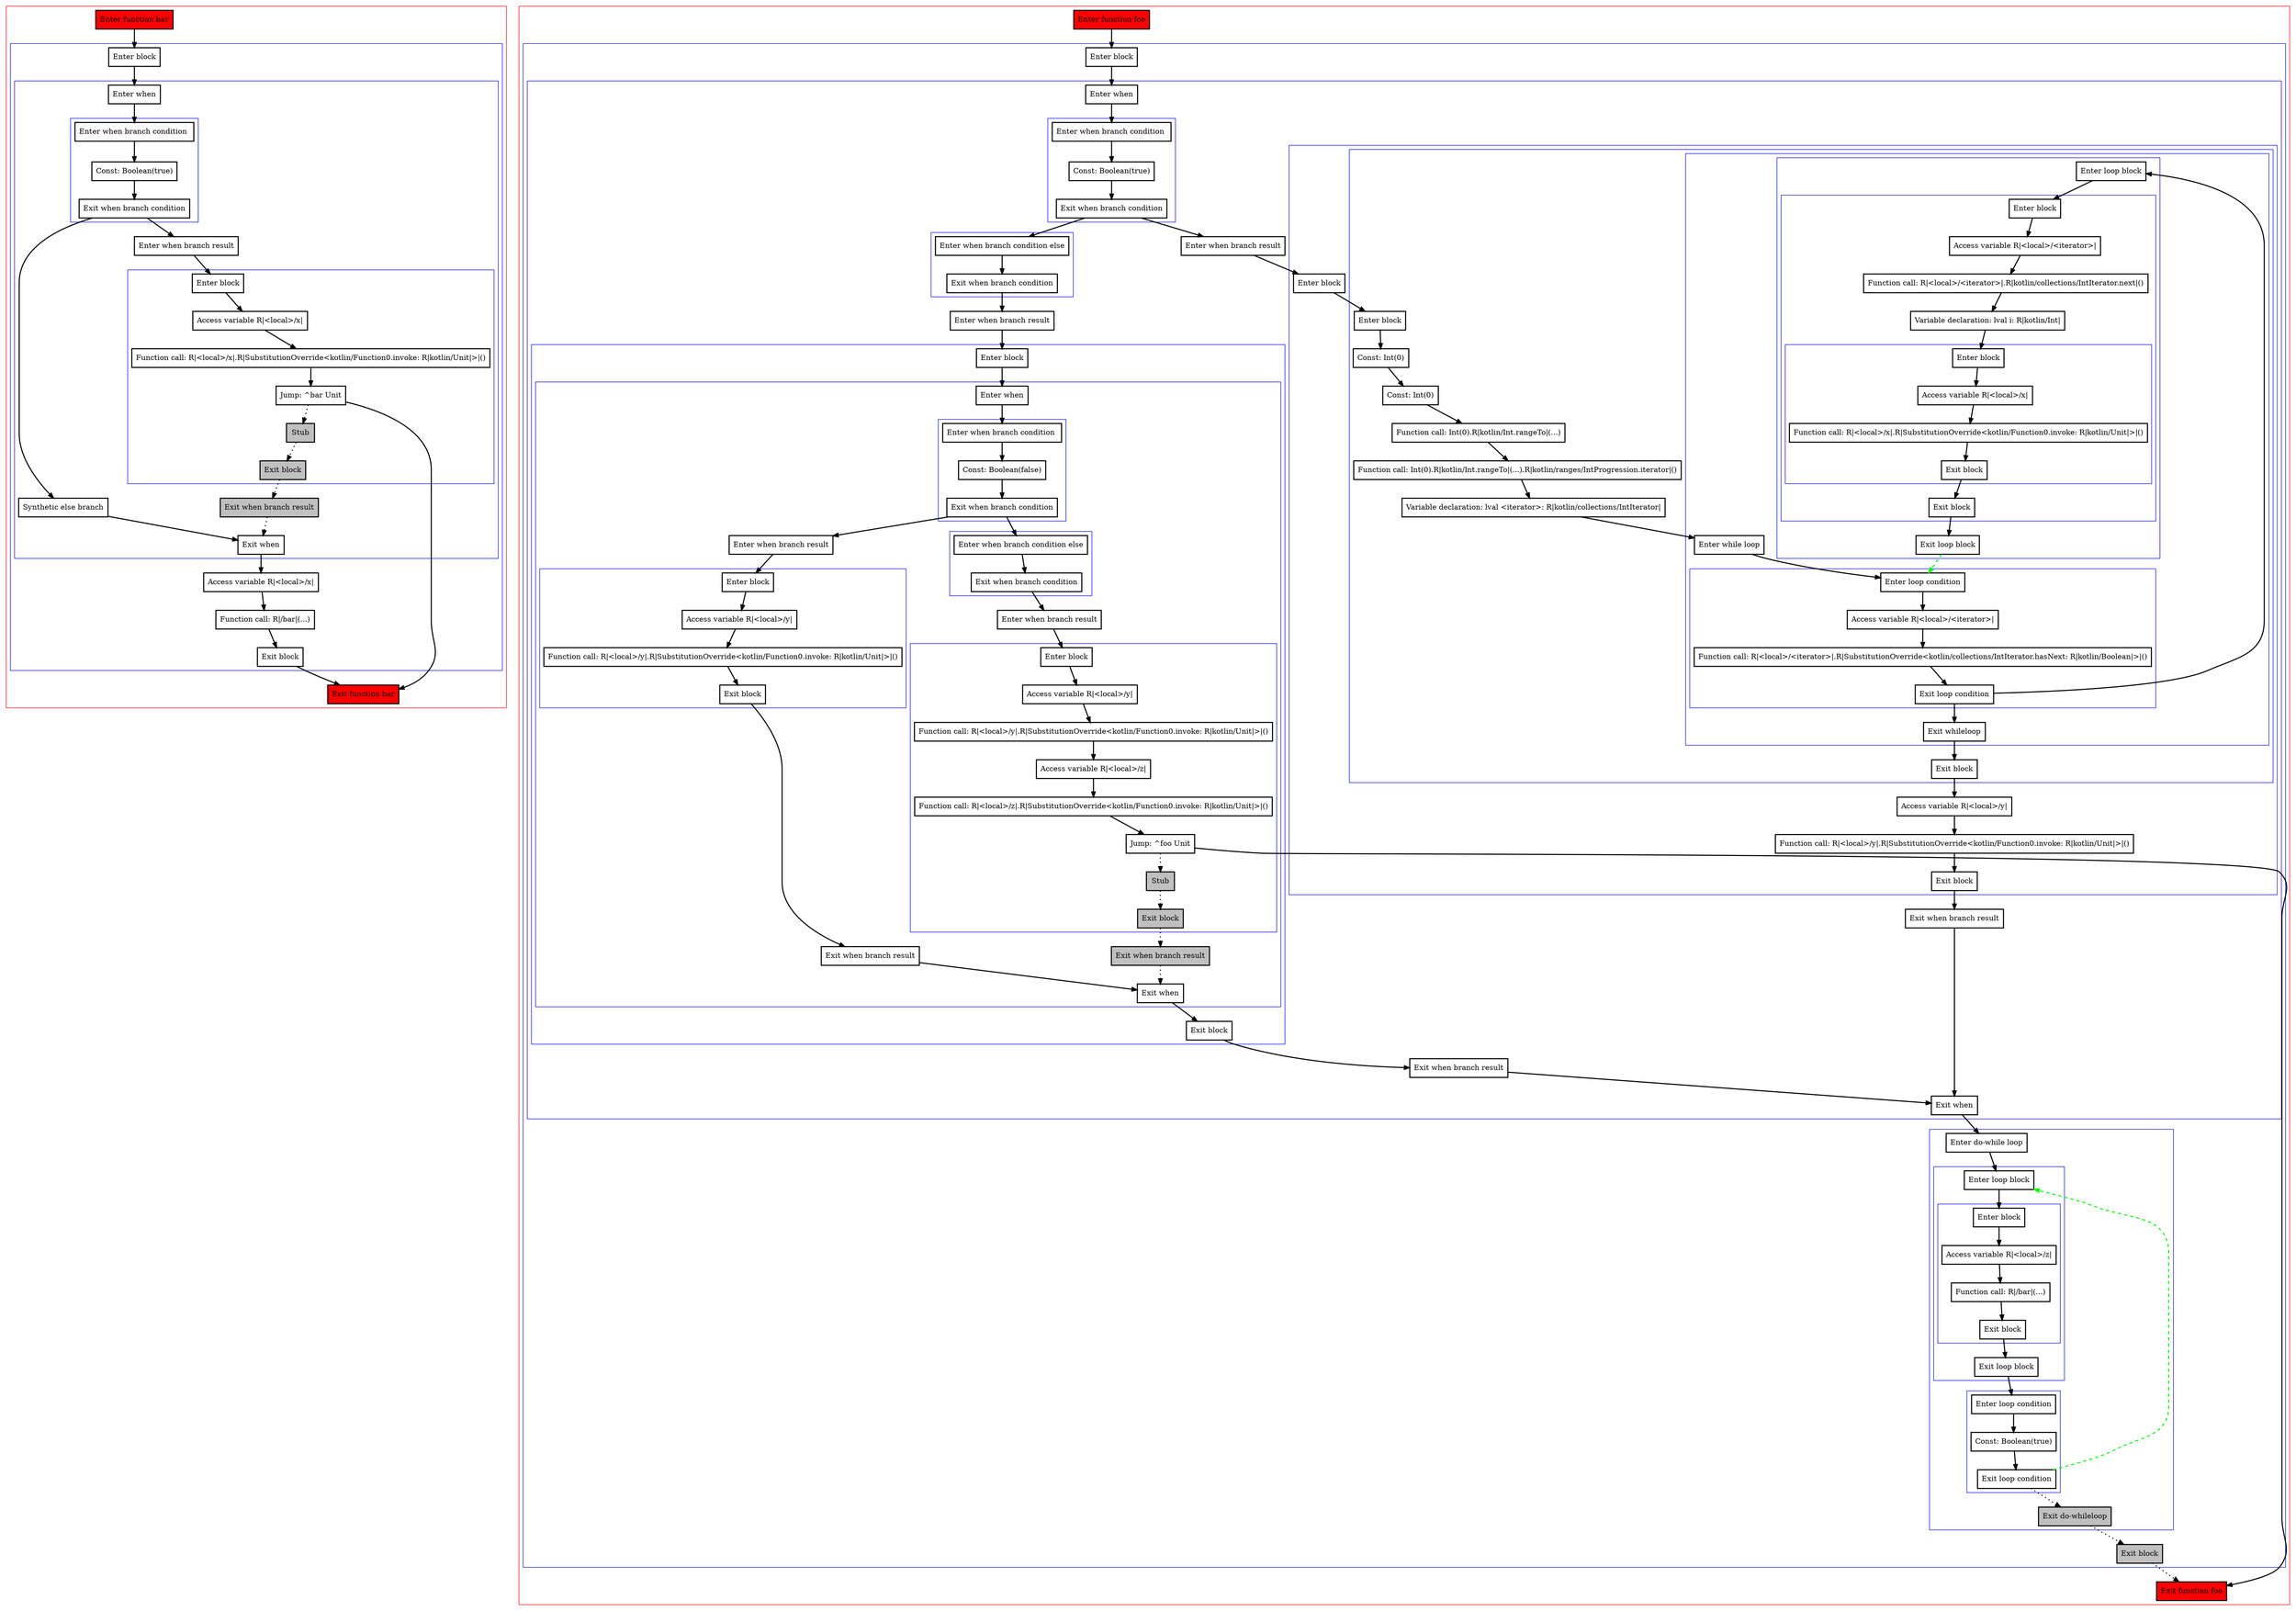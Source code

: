 digraph flow_kt {
    graph [nodesep=3]
    node [shape=box penwidth=2]
    edge [penwidth=2]

    subgraph cluster_0 {
        color=red
        0 [label="Enter function bar" style="filled" fillcolor=red];
        subgraph cluster_1 {
            color=blue
            1 [label="Enter block"];
            subgraph cluster_2 {
                color=blue
                2 [label="Enter when"];
                subgraph cluster_3 {
                    color=blue
                    3 [label="Enter when branch condition "];
                    4 [label="Const: Boolean(true)"];
                    5 [label="Exit when branch condition"];
                }
                6 [label="Synthetic else branch"];
                7 [label="Enter when branch result"];
                subgraph cluster_4 {
                    color=blue
                    8 [label="Enter block"];
                    9 [label="Access variable R|<local>/x|"];
                    10 [label="Function call: R|<local>/x|.R|SubstitutionOverride<kotlin/Function0.invoke: R|kotlin/Unit|>|()"];
                    11 [label="Jump: ^bar Unit"];
                    12 [label="Stub" style="filled" fillcolor=gray];
                    13 [label="Exit block" style="filled" fillcolor=gray];
                }
                14 [label="Exit when branch result" style="filled" fillcolor=gray];
                15 [label="Exit when"];
            }
            16 [label="Access variable R|<local>/x|"];
            17 [label="Function call: R|/bar|(...)"];
            18 [label="Exit block"];
        }
        19 [label="Exit function bar" style="filled" fillcolor=red];
    }
    0 -> {1};
    1 -> {2};
    2 -> {3};
    3 -> {4};
    4 -> {5};
    5 -> {7 6};
    6 -> {15};
    7 -> {8};
    8 -> {9};
    9 -> {10};
    10 -> {11};
    11 -> {19};
    11 -> {12} [style=dotted];
    12 -> {13} [style=dotted];
    13 -> {14} [style=dotted];
    14 -> {15} [style=dotted];
    15 -> {16};
    16 -> {17};
    17 -> {18};
    18 -> {19};

    subgraph cluster_5 {
        color=red
        20 [label="Enter function foo" style="filled" fillcolor=red];
        subgraph cluster_6 {
            color=blue
            21 [label="Enter block"];
            subgraph cluster_7 {
                color=blue
                22 [label="Enter when"];
                subgraph cluster_8 {
                    color=blue
                    23 [label="Enter when branch condition "];
                    24 [label="Const: Boolean(true)"];
                    25 [label="Exit when branch condition"];
                }
                subgraph cluster_9 {
                    color=blue
                    26 [label="Enter when branch condition else"];
                    27 [label="Exit when branch condition"];
                }
                28 [label="Enter when branch result"];
                subgraph cluster_10 {
                    color=blue
                    29 [label="Enter block"];
                    subgraph cluster_11 {
                        color=blue
                        30 [label="Enter when"];
                        subgraph cluster_12 {
                            color=blue
                            31 [label="Enter when branch condition "];
                            32 [label="Const: Boolean(false)"];
                            33 [label="Exit when branch condition"];
                        }
                        subgraph cluster_13 {
                            color=blue
                            34 [label="Enter when branch condition else"];
                            35 [label="Exit when branch condition"];
                        }
                        36 [label="Enter when branch result"];
                        subgraph cluster_14 {
                            color=blue
                            37 [label="Enter block"];
                            38 [label="Access variable R|<local>/y|"];
                            39 [label="Function call: R|<local>/y|.R|SubstitutionOverride<kotlin/Function0.invoke: R|kotlin/Unit|>|()"];
                            40 [label="Access variable R|<local>/z|"];
                            41 [label="Function call: R|<local>/z|.R|SubstitutionOverride<kotlin/Function0.invoke: R|kotlin/Unit|>|()"];
                            42 [label="Jump: ^foo Unit"];
                            43 [label="Stub" style="filled" fillcolor=gray];
                            44 [label="Exit block" style="filled" fillcolor=gray];
                        }
                        45 [label="Exit when branch result" style="filled" fillcolor=gray];
                        46 [label="Enter when branch result"];
                        subgraph cluster_15 {
                            color=blue
                            47 [label="Enter block"];
                            48 [label="Access variable R|<local>/y|"];
                            49 [label="Function call: R|<local>/y|.R|SubstitutionOverride<kotlin/Function0.invoke: R|kotlin/Unit|>|()"];
                            50 [label="Exit block"];
                        }
                        51 [label="Exit when branch result"];
                        52 [label="Exit when"];
                    }
                    53 [label="Exit block"];
                }
                54 [label="Exit when branch result"];
                55 [label="Enter when branch result"];
                subgraph cluster_16 {
                    color=blue
                    56 [label="Enter block"];
                    subgraph cluster_17 {
                        color=blue
                        57 [label="Enter block"];
                        58 [label="Const: Int(0)"];
                        59 [label="Const: Int(0)"];
                        60 [label="Function call: Int(0).R|kotlin/Int.rangeTo|(...)"];
                        61 [label="Function call: Int(0).R|kotlin/Int.rangeTo|(...).R|kotlin/ranges/IntProgression.iterator|()"];
                        62 [label="Variable declaration: lval <iterator>: R|kotlin/collections/IntIterator|"];
                        subgraph cluster_18 {
                            color=blue
                            63 [label="Enter while loop"];
                            subgraph cluster_19 {
                                color=blue
                                64 [label="Enter loop condition"];
                                65 [label="Access variable R|<local>/<iterator>|"];
                                66 [label="Function call: R|<local>/<iterator>|.R|SubstitutionOverride<kotlin/collections/IntIterator.hasNext: R|kotlin/Boolean|>|()"];
                                67 [label="Exit loop condition"];
                            }
                            subgraph cluster_20 {
                                color=blue
                                68 [label="Enter loop block"];
                                subgraph cluster_21 {
                                    color=blue
                                    69 [label="Enter block"];
                                    70 [label="Access variable R|<local>/<iterator>|"];
                                    71 [label="Function call: R|<local>/<iterator>|.R|kotlin/collections/IntIterator.next|()"];
                                    72 [label="Variable declaration: lval i: R|kotlin/Int|"];
                                    subgraph cluster_22 {
                                        color=blue
                                        73 [label="Enter block"];
                                        74 [label="Access variable R|<local>/x|"];
                                        75 [label="Function call: R|<local>/x|.R|SubstitutionOverride<kotlin/Function0.invoke: R|kotlin/Unit|>|()"];
                                        76 [label="Exit block"];
                                    }
                                    77 [label="Exit block"];
                                }
                                78 [label="Exit loop block"];
                            }
                            79 [label="Exit whileloop"];
                        }
                        80 [label="Exit block"];
                    }
                    81 [label="Access variable R|<local>/y|"];
                    82 [label="Function call: R|<local>/y|.R|SubstitutionOverride<kotlin/Function0.invoke: R|kotlin/Unit|>|()"];
                    83 [label="Exit block"];
                }
                84 [label="Exit when branch result"];
                85 [label="Exit when"];
            }
            subgraph cluster_23 {
                color=blue
                86 [label="Enter do-while loop"];
                subgraph cluster_24 {
                    color=blue
                    87 [label="Enter loop block"];
                    subgraph cluster_25 {
                        color=blue
                        88 [label="Enter block"];
                        89 [label="Access variable R|<local>/z|"];
                        90 [label="Function call: R|/bar|(...)"];
                        91 [label="Exit block"];
                    }
                    92 [label="Exit loop block"];
                }
                subgraph cluster_26 {
                    color=blue
                    93 [label="Enter loop condition"];
                    94 [label="Const: Boolean(true)"];
                    95 [label="Exit loop condition"];
                }
                96 [label="Exit do-whileloop" style="filled" fillcolor=gray];
            }
            97 [label="Exit block" style="filled" fillcolor=gray];
        }
        98 [label="Exit function foo" style="filled" fillcolor=red];
    }
    20 -> {21};
    21 -> {22};
    22 -> {23};
    23 -> {24};
    24 -> {25};
    25 -> {55 26};
    26 -> {27};
    27 -> {28};
    28 -> {29};
    29 -> {30};
    30 -> {31};
    31 -> {32};
    32 -> {33};
    33 -> {46 34};
    34 -> {35};
    35 -> {36};
    36 -> {37};
    37 -> {38};
    38 -> {39};
    39 -> {40};
    40 -> {41};
    41 -> {42};
    42 -> {98};
    42 -> {43} [style=dotted];
    43 -> {44} [style=dotted];
    44 -> {45} [style=dotted];
    45 -> {52} [style=dotted];
    46 -> {47};
    47 -> {48};
    48 -> {49};
    49 -> {50};
    50 -> {51};
    51 -> {52};
    52 -> {53};
    53 -> {54};
    54 -> {85};
    55 -> {56};
    56 -> {57};
    57 -> {58};
    58 -> {59};
    59 -> {60};
    60 -> {61};
    61 -> {62};
    62 -> {63};
    63 -> {64};
    64 -> {65};
    65 -> {66};
    66 -> {67};
    67 -> {79 68};
    68 -> {69};
    69 -> {70};
    70 -> {71};
    71 -> {72};
    72 -> {73};
    73 -> {74};
    74 -> {75};
    75 -> {76};
    76 -> {77};
    77 -> {78};
    78 -> {64} [color=green style=dashed];
    79 -> {80};
    80 -> {81};
    81 -> {82};
    82 -> {83};
    83 -> {84};
    84 -> {85};
    85 -> {86};
    86 -> {87};
    87 -> {88};
    88 -> {89};
    89 -> {90};
    90 -> {91};
    91 -> {92};
    92 -> {93};
    93 -> {94};
    94 -> {95};
    95 -> {96} [style=dotted];
    95 -> {87} [color=green style=dashed];
    96 -> {97} [style=dotted];
    97 -> {98} [style=dotted];

}
